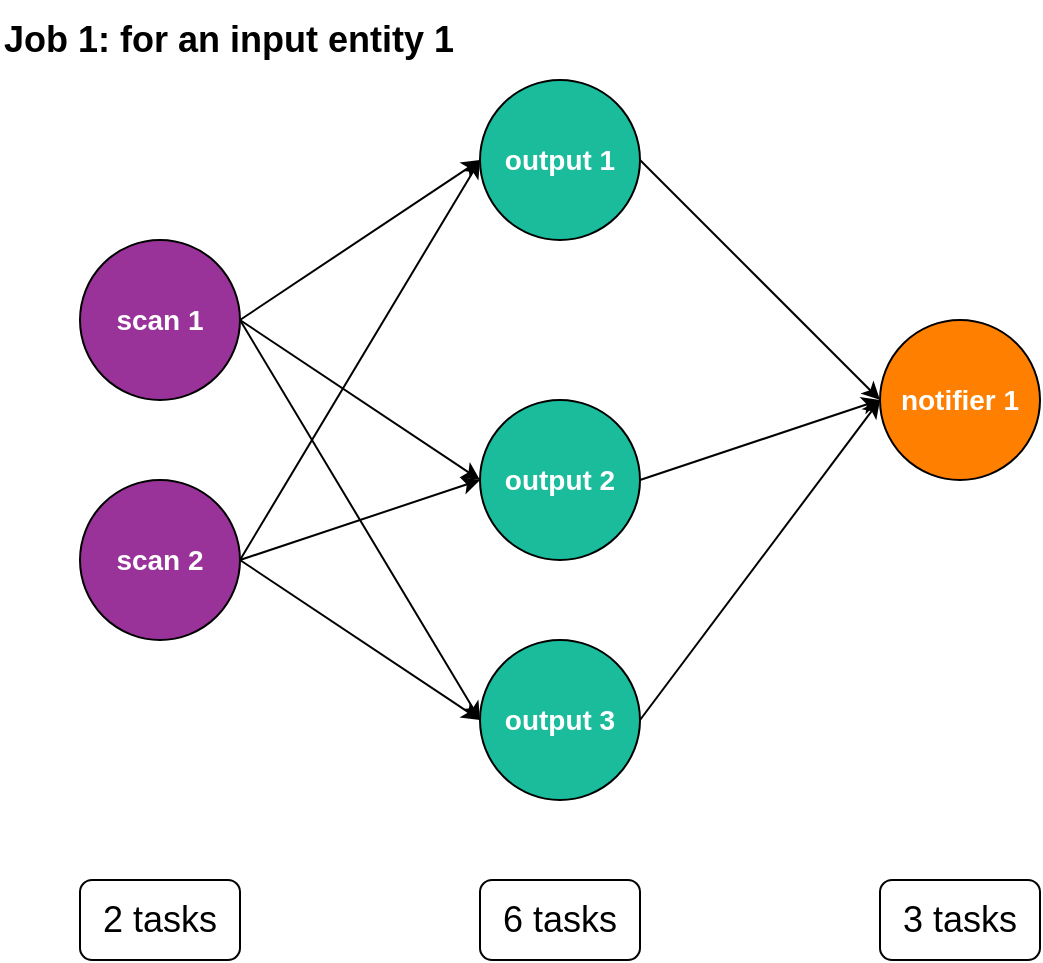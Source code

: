 <mxfile version="20.5.3" type="device"><diagram id="nJQWs3_TpYm-_VF84kJf" name="Page-1"><mxGraphModel dx="1113" dy="631" grid="1" gridSize="10" guides="1" tooltips="1" connect="1" arrows="1" fold="1" page="1" pageScale="1" pageWidth="850" pageHeight="1100" math="0" shadow="0"><root><mxCell id="0"/><mxCell id="1" parent="0"/><mxCell id="7NO3V92FdC6hrnOAKJw5-1" value="&lt;font color=&quot;#ffffff&quot; style=&quot;font-size: 14px;&quot;&gt;&lt;b&gt;scan 1&lt;/b&gt;&lt;/font&gt;" style="ellipse;whiteSpace=wrap;html=1;aspect=fixed;fillColor=#993399;" vertex="1" parent="1"><mxGeometry x="40" y="120" width="80" height="80" as="geometry"/></mxCell><mxCell id="7NO3V92FdC6hrnOAKJw5-2" value="&lt;font color=&quot;#ffffff&quot; style=&quot;font-size: 14px;&quot;&gt;&lt;b&gt;output 1&lt;/b&gt;&lt;/font&gt;" style="ellipse;whiteSpace=wrap;html=1;aspect=fixed;fillColor=#1abc9c;" vertex="1" parent="1"><mxGeometry x="240" y="40" width="80" height="80" as="geometry"/></mxCell><mxCell id="7NO3V92FdC6hrnOAKJw5-3" value="&lt;font color=&quot;#ffffff&quot; style=&quot;font-size: 14px;&quot;&gt;&lt;b&gt;notifier 1&lt;/b&gt;&lt;/font&gt;" style="ellipse;whiteSpace=wrap;html=1;aspect=fixed;fillColor=#ff8000;" vertex="1" parent="1"><mxGeometry x="440" y="160" width="80" height="80" as="geometry"/></mxCell><mxCell id="7NO3V92FdC6hrnOAKJw5-4" value="&lt;font color=&quot;#ffffff&quot; style=&quot;font-size: 14px;&quot;&gt;&lt;b&gt;output 2&lt;/b&gt;&lt;/font&gt;" style="ellipse;whiteSpace=wrap;html=1;aspect=fixed;fillColor=#1abc9c;" vertex="1" parent="1"><mxGeometry x="240" y="200" width="80" height="80" as="geometry"/></mxCell><mxCell id="7NO3V92FdC6hrnOAKJw5-5" value="&lt;font color=&quot;#ffffff&quot; style=&quot;font-size: 14px;&quot;&gt;&lt;b&gt;output 3&lt;/b&gt;&lt;/font&gt;" style="ellipse;whiteSpace=wrap;html=1;aspect=fixed;fillColor=#1abc9c;" vertex="1" parent="1"><mxGeometry x="240" y="320" width="80" height="80" as="geometry"/></mxCell><mxCell id="7NO3V92FdC6hrnOAKJw5-6" value="&lt;font color=&quot;#ffffff&quot; style=&quot;font-size: 14px;&quot;&gt;&lt;b&gt;scan 2&lt;/b&gt;&lt;/font&gt;" style="ellipse;whiteSpace=wrap;html=1;aspect=fixed;fillColor=#993399;" vertex="1" parent="1"><mxGeometry x="40" y="240" width="80" height="80" as="geometry"/></mxCell><mxCell id="7NO3V92FdC6hrnOAKJw5-7" value="" style="endArrow=classic;html=1;rounded=0;fontSize=14;fontColor=#FFFFFF;entryX=0;entryY=0.5;entryDx=0;entryDy=0;" edge="1" parent="1" target="7NO3V92FdC6hrnOAKJw5-2"><mxGeometry width="50" height="50" relative="1" as="geometry"><mxPoint x="120" y="160" as="sourcePoint"/><mxPoint x="170" y="110" as="targetPoint"/></mxGeometry></mxCell><mxCell id="7NO3V92FdC6hrnOAKJw5-8" value="" style="endArrow=classic;html=1;rounded=0;fontSize=14;fontColor=#FFFFFF;entryX=0;entryY=0.5;entryDx=0;entryDy=0;" edge="1" parent="1" target="7NO3V92FdC6hrnOAKJw5-4"><mxGeometry width="50" height="50" relative="1" as="geometry"><mxPoint x="120" y="160" as="sourcePoint"/><mxPoint x="230" y="280" as="targetPoint"/></mxGeometry></mxCell><mxCell id="7NO3V92FdC6hrnOAKJw5-9" value="" style="endArrow=classic;html=1;rounded=0;fontSize=14;fontColor=#FFFFFF;entryX=0;entryY=0.5;entryDx=0;entryDy=0;exitX=1;exitY=0.5;exitDx=0;exitDy=0;" edge="1" parent="1" source="7NO3V92FdC6hrnOAKJw5-1" target="7NO3V92FdC6hrnOAKJw5-5"><mxGeometry width="50" height="50" relative="1" as="geometry"><mxPoint x="120" y="160" as="sourcePoint"/><mxPoint x="250" y="360" as="targetPoint"/></mxGeometry></mxCell><mxCell id="7NO3V92FdC6hrnOAKJw5-10" value="" style="endArrow=classic;html=1;rounded=0;fontSize=14;fontColor=#FFFFFF;exitX=1;exitY=0.5;exitDx=0;exitDy=0;entryX=0;entryY=0.5;entryDx=0;entryDy=0;" edge="1" parent="1" source="7NO3V92FdC6hrnOAKJw5-6" target="7NO3V92FdC6hrnOAKJw5-2"><mxGeometry width="50" height="50" relative="1" as="geometry"><mxPoint x="110" y="420" as="sourcePoint"/><mxPoint x="240" y="120" as="targetPoint"/></mxGeometry></mxCell><mxCell id="7NO3V92FdC6hrnOAKJw5-11" value="" style="endArrow=classic;html=1;rounded=0;fontSize=14;fontColor=#FFFFFF;" edge="1" parent="1"><mxGeometry width="50" height="50" relative="1" as="geometry"><mxPoint x="120" y="280" as="sourcePoint"/><mxPoint x="240" y="240" as="targetPoint"/></mxGeometry></mxCell><mxCell id="7NO3V92FdC6hrnOAKJw5-12" value="" style="endArrow=classic;html=1;rounded=0;fontSize=14;fontColor=#FFFFFF;" edge="1" parent="1"><mxGeometry width="50" height="50" relative="1" as="geometry"><mxPoint x="120" y="280" as="sourcePoint"/><mxPoint x="240" y="360" as="targetPoint"/></mxGeometry></mxCell><mxCell id="7NO3V92FdC6hrnOAKJw5-13" value="" style="endArrow=classic;html=1;rounded=0;fontSize=14;fontColor=#FFFFFF;exitX=1;exitY=0.5;exitDx=0;exitDy=0;entryX=0;entryY=0.5;entryDx=0;entryDy=0;" edge="1" parent="1" source="7NO3V92FdC6hrnOAKJw5-5" target="7NO3V92FdC6hrnOAKJw5-3"><mxGeometry width="50" height="50" relative="1" as="geometry"><mxPoint x="380" y="340" as="sourcePoint"/><mxPoint x="430" y="290" as="targetPoint"/></mxGeometry></mxCell><mxCell id="7NO3V92FdC6hrnOAKJw5-14" value="" style="endArrow=classic;html=1;rounded=0;fontSize=14;fontColor=#FFFFFF;" edge="1" parent="1"><mxGeometry width="50" height="50" relative="1" as="geometry"><mxPoint x="320" y="240" as="sourcePoint"/><mxPoint x="440" y="200" as="targetPoint"/></mxGeometry></mxCell><mxCell id="7NO3V92FdC6hrnOAKJw5-15" value="" style="endArrow=classic;html=1;rounded=0;fontSize=14;fontColor=#FFFFFF;exitX=1;exitY=0.5;exitDx=0;exitDy=0;" edge="1" parent="1" source="7NO3V92FdC6hrnOAKJw5-2"><mxGeometry width="50" height="50" relative="1" as="geometry"><mxPoint x="400" y="110" as="sourcePoint"/><mxPoint x="440" y="200" as="targetPoint"/></mxGeometry></mxCell><mxCell id="7NO3V92FdC6hrnOAKJw5-16" value="&lt;font style=&quot;font-size: 18px;&quot; color=&quot;#000000&quot;&gt;&lt;b&gt;Job 1: for an input entity 1&lt;/b&gt;&lt;/font&gt;" style="text;html=1;strokeColor=none;fillColor=none;align=left;verticalAlign=middle;whiteSpace=wrap;rounded=0;labelBackgroundColor=none;fontSize=14;fontColor=#FFFFFF;" vertex="1" parent="1"><mxGeometry width="240" height="40" as="geometry"/></mxCell><mxCell id="7NO3V92FdC6hrnOAKJw5-17" value="2 tasks" style="rounded=1;whiteSpace=wrap;html=1;labelBackgroundColor=none;fontSize=18;fontColor=#000000;fillColor=#ffffff;" vertex="1" parent="1"><mxGeometry x="40" y="440" width="80" height="40" as="geometry"/></mxCell><mxCell id="7NO3V92FdC6hrnOAKJw5-18" value="6 tasks" style="rounded=1;whiteSpace=wrap;html=1;labelBackgroundColor=none;fontSize=18;fontColor=#000000;fillColor=#ffffff;" vertex="1" parent="1"><mxGeometry x="240" y="440" width="80" height="40" as="geometry"/></mxCell><mxCell id="7NO3V92FdC6hrnOAKJw5-19" value="3 tasks" style="rounded=1;whiteSpace=wrap;html=1;labelBackgroundColor=none;fontSize=18;fontColor=#000000;fillColor=#ffffff;" vertex="1" parent="1"><mxGeometry x="440" y="440" width="80" height="40" as="geometry"/></mxCell></root></mxGraphModel></diagram></mxfile>